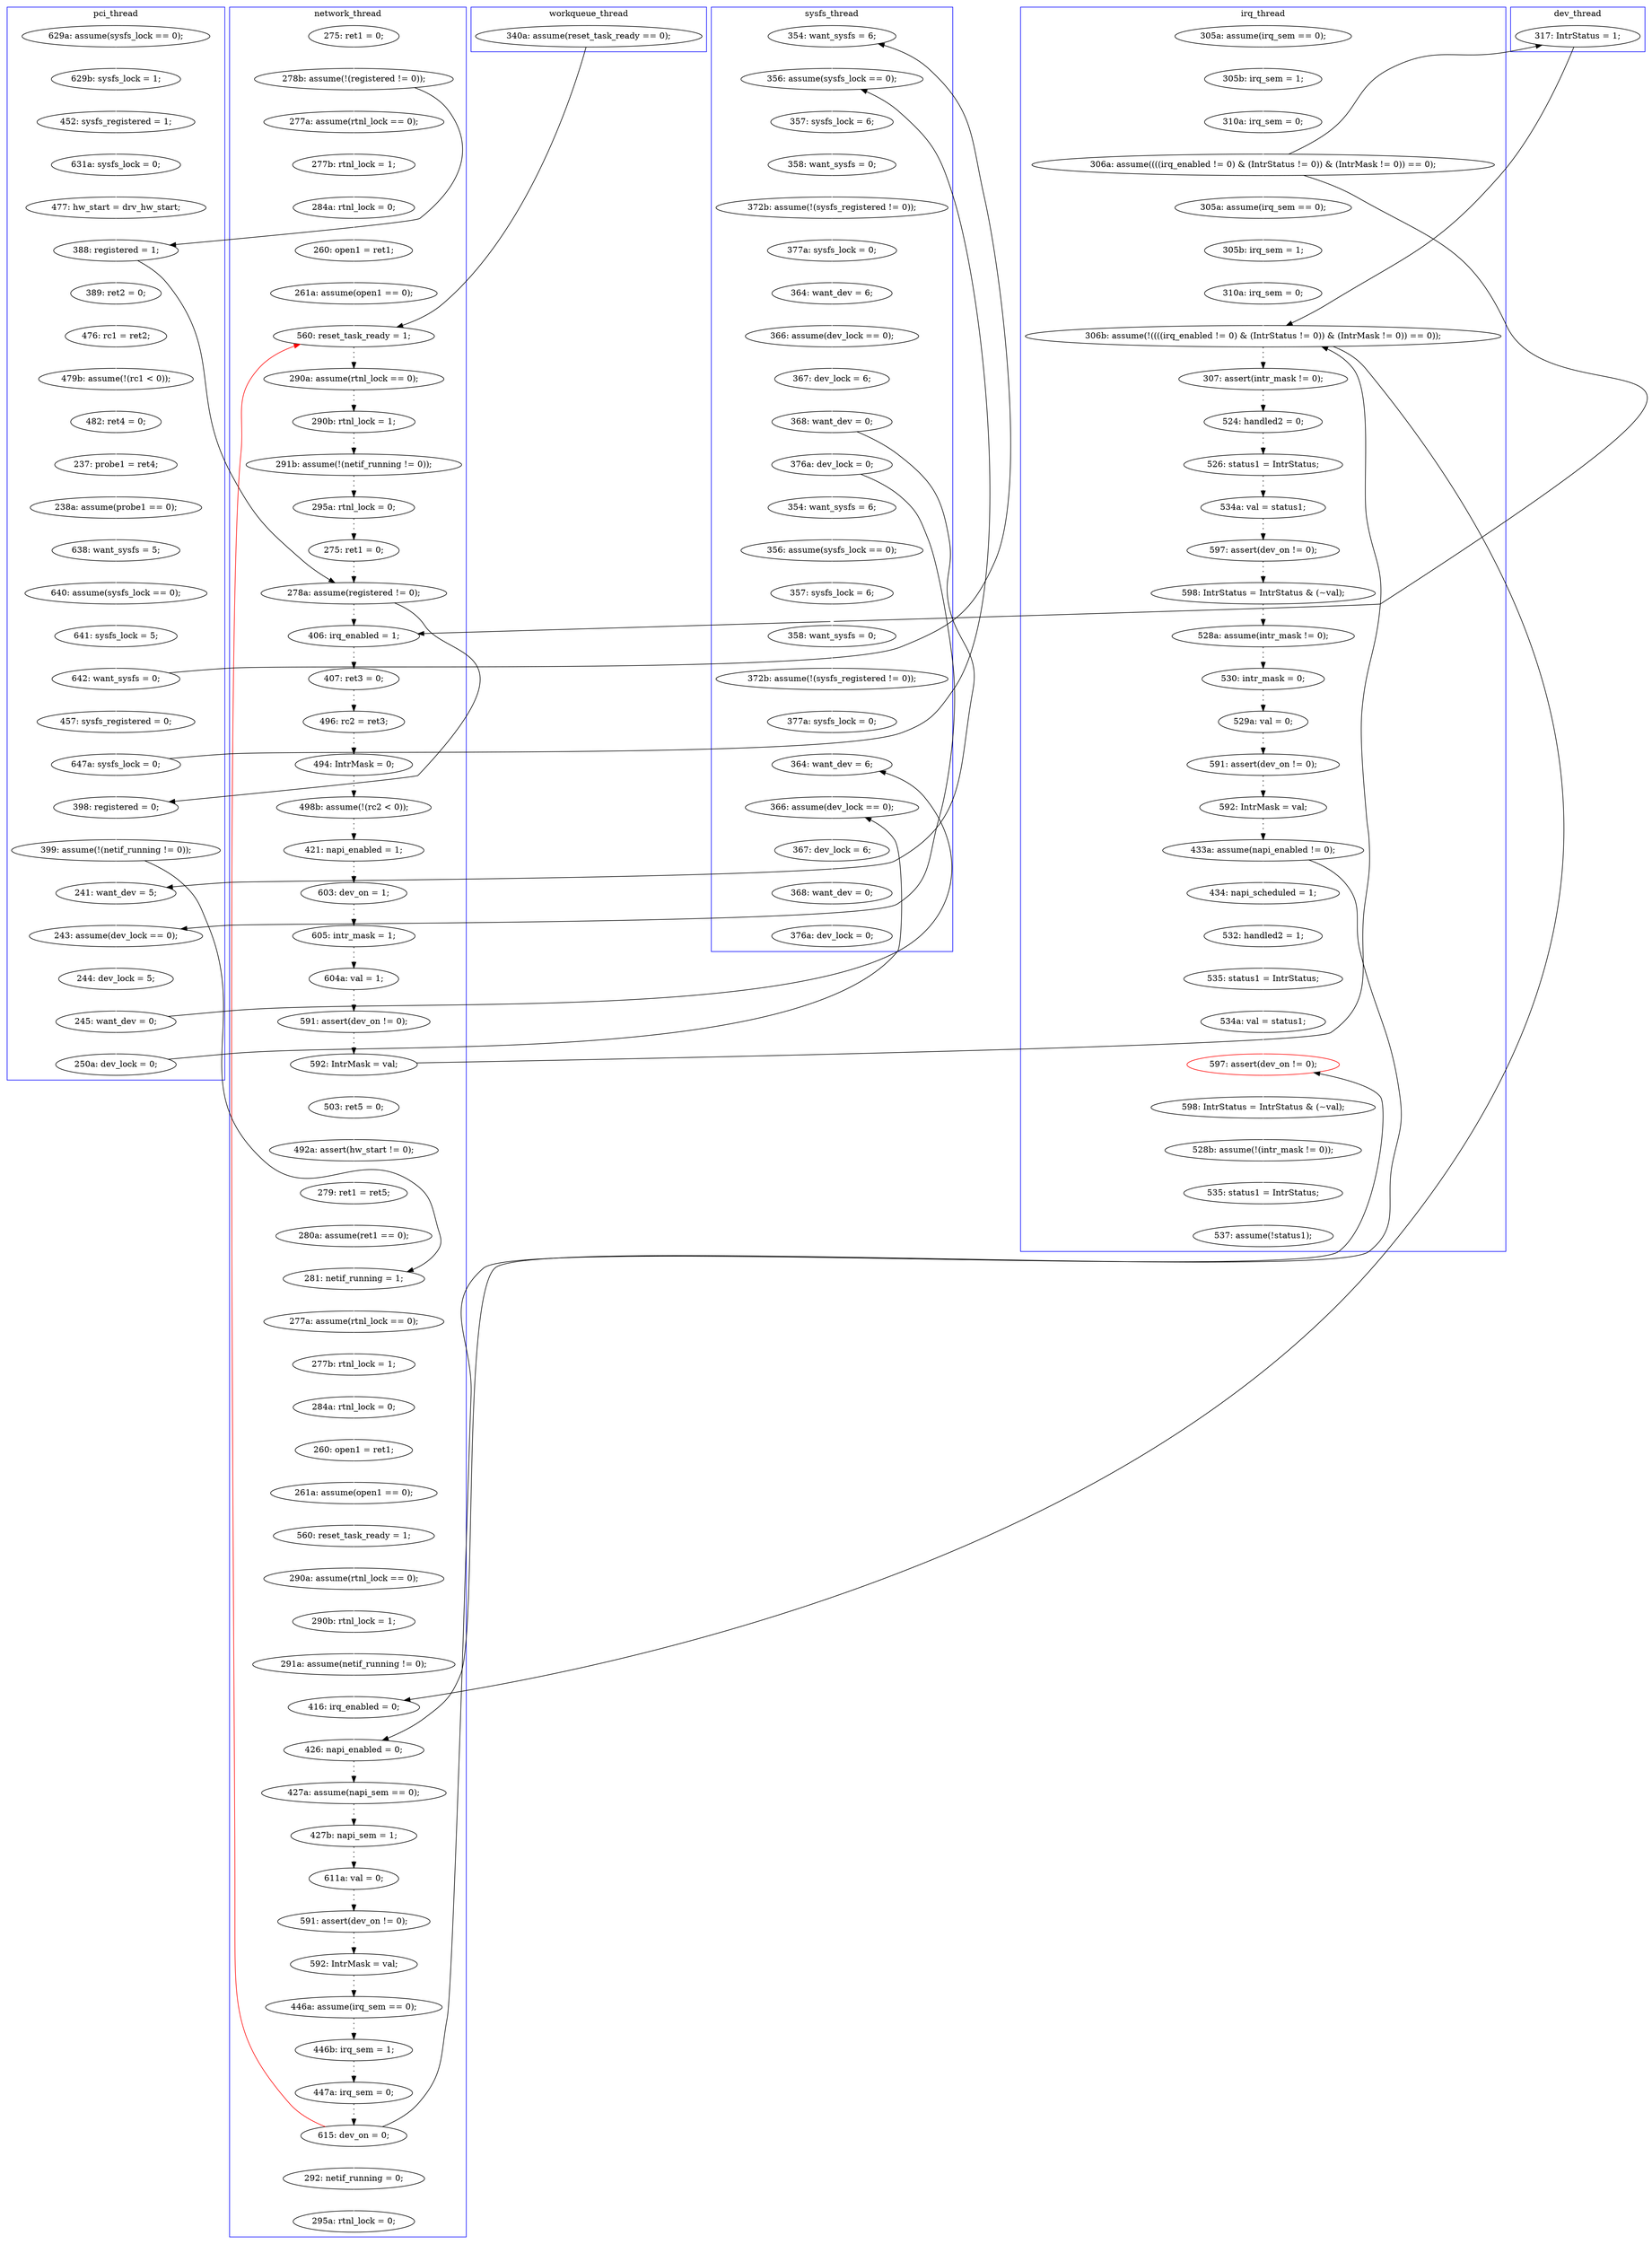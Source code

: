 digraph Counterexample {
	119 -> 229 [color = black, style = solid, constraint = false]
	43 -> 45 [color = white, style = solid]
	51 -> 145 [color = black, style = solid, constraint = false]
	188 -> 190 [color = white, style = solid]
	161 -> 162 [color = black, style = dotted]
	291 -> 100 [color = red, style = solid, constraint = false]
	45 -> 51 [color = white, style = solid]
	170 -> 174 [color = black, style = dotted]
	165 -> 167 [color = black, style = dotted]
	135 -> 161 [color = black, style = solid, constraint = false]
	61 -> 66 [color = white, style = solid]
	105 -> 108 [color = black, style = dotted]
	135 -> 200 [color = white, style = solid]
	217 -> 220 [color = black, style = dotted]
	68 -> 69 [color = white, style = solid]
	233 -> 234 [color = white, style = solid]
	252 -> 253 [color = white, style = solid]
	122 -> 123 [color = white, style = solid]
	265 -> 269 [color = white, style = solid]
	176 -> 178 [color = black, style = dotted]
	178 -> 179 [color = black, style = dotted]
	216 -> 236 [color = white, style = solid]
	31 -> 33 [color = white, style = solid]
	258 -> 260 [color = white, style = solid]
	313 -> 314 [color = white, style = solid]
	231 -> 232 [color = white, style = solid]
	81 -> 82 [color = white, style = solid]
	222 -> 225 [color = black, style = dotted]
	82 -> 85 [color = white, style = solid]
	276 -> 278 [color = black, style = dotted]
	58 -> 61 [color = white, style = solid]
	118 -> 119 [color = white, style = solid]
	52 -> 53 [color = white, style = solid]
	179 -> 204 [color = black, style = solid, constraint = false]
	191 -> 192 [color = white, style = solid]
	69 -> 79 [color = white, style = solid]
	288 -> 291 [color = black, style = dotted]
	112 -> 114 [color = white, style = solid]
	190 -> 191 [color = white, style = solid]
	131 -> 132 [color = white, style = solid]
	213 -> 215 [color = black, style = dotted]
	175 -> 176 [color = black, style = dotted]
	95 -> 100 [color = black, style = solid, constraint = false]
	125 -> 127 [color = white, style = solid]
	184 -> 185 [color = white, style = solid]
	133 -> 135 [color = white, style = solid]
	236 -> 252 [color = white, style = solid]
	154 -> 204 [color = black, style = solid, constraint = false]
	51 -> 52 [color = white, style = solid]
	108 -> 137 [color = black, style = dotted]
	57 -> 58 [color = white, style = solid]
	117 -> 118 [color = white, style = solid]
	226 -> 238 [color = black, style = dotted]
	74 -> 75 [color = white, style = solid]
	37 -> 41 [color = white, style = solid]
	127 -> 216 [color = white, style = solid]
	271 -> 276 [color = black, style = dotted]
	245 -> 250 [color = white, style = solid]
	303 -> 313 [color = white, style = solid]
	69 -> 98 [color = black, style = solid, constraint = false]
	270 -> 271 [color = black, style = dotted]
	167 -> 170 [color = black, style = dotted]
	254 -> 275 [color = white, style = solid]
	205 -> 210 [color = black, style = dotted]
	53 -> 56 [color = white, style = solid]
	193 -> 194 [color = white, style = solid]
	225 -> 226 [color = black, style = dotted]
	143 -> 145 [color = black, style = dotted]
	123 -> 124 [color = white, style = solid]
	67 -> 68 [color = white, style = solid]
	279 -> 285 [color = black, style = dotted]
	233 -> 236 [color = black, style = solid, constraint = false]
	110 -> 111 [color = white, style = solid]
	220 -> 221 [color = black, style = dotted]
	162 -> 163 [color = black, style = dotted]
	257 -> 258 [color = white, style = solid]
	33 -> 74 [color = white, style = solid]
	111 -> 112 [color = white, style = solid]
	197 -> 243 [color = white, style = solid]
	36 -> 37 [color = white, style = solid]
	135 -> 154 [color = black, style = solid, constraint = false]
	215 -> 217 [color = black, style = dotted]
	260 -> 265 [color = white, style = solid]
	278 -> 279 [color = black, style = dotted]
	200 -> 201 [color = white, style = solid]
	153 -> 181 [color = white, style = solid]
	192 -> 193 [color = white, style = solid]
	56 -> 57 [color = white, style = solid]
	114 -> 115 [color = white, style = solid]
	91 -> 110 [color = black, style = solid, constraint = false]
	137 -> 143 [color = black, style = dotted]
	238 -> 239 [color = white, style = solid]
	85 -> 100 [color = white, style = solid]
	120 -> 122 [color = white, style = solid]
	243 -> 257 [color = white, style = solid]
	185 -> 188 [color = white, style = solid]
	201 -> 202 [color = white, style = solid]
	291 -> 294 [color = white, style = solid]
	239 -> 242 [color = white, style = solid]
	194 -> 197 [color = white, style = solid]
	174 -> 175 [color = black, style = dotted]
	179 -> 183 [color = white, style = solid]
	285 -> 286 [color = black, style = dotted]
	229 -> 231 [color = white, style = solid]
	286 -> 288 [color = black, style = dotted]
	204 -> 265 [color = black, style = solid, constraint = false]
	234 -> 252 [color = black, style = solid, constraint = false]
	79 -> 91 [color = white, style = solid]
	232 -> 233 [color = white, style = solid]
	211 -> 213 [color = black, style = dotted]
	41 -> 43 [color = white, style = solid]
	66 -> 67 [color = white, style = solid]
	145 -> 161 [color = black, style = dotted]
	295 -> 297 [color = white, style = solid]
	145 -> 153 [color = black, style = solid, constraint = false]
	132 -> 133 [color = white, style = solid]
	297 -> 303 [color = white, style = solid]
	204 -> 205 [color = black, style = dotted]
	98 -> 110 [color = white, style = solid]
	104 -> 105 [color = black, style = dotted]
	294 -> 296 [color = white, style = solid]
	253 -> 254 [color = white, style = solid]
	202 -> 204 [color = white, style = solid]
	242 -> 245 [color = white, style = solid]
	221 -> 222 [color = black, style = dotted]
	238 -> 269 [color = black, style = solid, constraint = false]
	291 -> 295 [color = black, style = solid, constraint = false]
	250 -> 295 [color = white, style = solid]
	163 -> 165 [color = black, style = dotted]
	269 -> 270 [color = black, style = dotted]
	119 -> 120 [color = white, style = solid]
	210 -> 211 [color = black, style = dotted]
	181 -> 229 [color = white, style = solid]
	33 -> 51 [color = black, style = solid, constraint = false]
	100 -> 104 [color = black, style = dotted]
	115 -> 116 [color = white, style = solid]
	124 -> 125 [color = white, style = solid]
	120 -> 231 [color = black, style = solid, constraint = false]
	183 -> 184 [color = white, style = solid]
	75 -> 81 [color = white, style = solid]
	91 -> 153 [color = white, style = solid]
	116 -> 117 [color = white, style = solid]
	181 -> 190 [color = black, style = solid, constraint = false]
	subgraph cluster5 {
		label = workqueue_thread
		color = blue
		95  [label = "340a: assume(reset_task_ready == 0);"]
	}
	subgraph cluster7 {
		label = dev_thread
		color = blue
		154  [label = "317: IntrStatus = 1;"]
	}
	subgraph cluster1 {
		label = pci_thread
		color = blue
		233  [label = "245: want_dev = 0;"]
		79  [label = "457: sysfs_registered = 0;"]
		51  [label = "388: registered = 1;"]
		57  [label = "482: ret4 = 0;"]
		234  [label = "250a: dev_lock = 0;"]
		37  [label = "629b: sysfs_lock = 1;"]
		181  [label = "399: assume(!(netif_running != 0));"]
		91  [label = "647a: sysfs_lock = 0;"]
		43  [label = "631a: sysfs_lock = 0;"]
		67  [label = "640: assume(sysfs_lock == 0);"]
		231  [label = "243: assume(dev_lock == 0);"]
		232  [label = "244: dev_lock = 5;"]
		61  [label = "238a: assume(probe1 == 0);"]
		69  [label = "642: want_sysfs = 0;"]
		41  [label = "452: sysfs_registered = 1;"]
		229  [label = "241: want_dev = 5;"]
		56  [label = "479b: assume(!(rc1 < 0));"]
		68  [label = "641: sysfs_lock = 5;"]
		66  [label = "638: want_sysfs = 5;"]
		52  [label = "389: ret2 = 0;"]
		36  [label = "629a: assume(sysfs_lock == 0);"]
		153  [label = "398: registered = 0;"]
		53  [label = "476: rc1 = ret2;"]
		58  [label = "237: probe1 = ret4;"]
		45  [label = "477: hw_start = drv_hw_start;"]
	}
	subgraph cluster2 {
		label = network_thread
		color = blue
		137  [label = "295a: rtnl_lock = 0;"]
		269  [label = "426: napi_enabled = 0;"]
		190  [label = "281: netif_running = 1;"]
		276  [label = "611a: val = 0;"]
		82  [label = "260: open1 = ret1;"]
		265  [label = "416: irq_enabled = 0;"]
		288  [label = "447a: irq_sem = 0;"]
		294  [label = "292: netif_running = 0;"]
		285  [label = "446a: assume(irq_sem == 0);"]
		162  [label = "407: ret3 = 0;"]
		183  [label = "503: ret5 = 0;"]
		260  [label = "291a: assume(netif_running != 0);"]
		291  [label = "615: dev_on = 0;"]
		178  [label = "591: assert(dev_on != 0);"]
		165  [label = "494: IntrMask = 0;"]
		81  [label = "284a: rtnl_lock = 0;"]
		175  [label = "605: intr_mask = 1;"]
		184  [label = "492a: assert(hw_start != 0);"]
		191  [label = "277a: assume(rtnl_lock == 0);"]
		188  [label = "280a: assume(ret1 == 0);"]
		270  [label = "427a: assume(napi_sem == 0);"]
		85  [label = "261a: assume(open1 == 0);"]
		192  [label = "277b: rtnl_lock = 1;"]
		74  [label = "277a: assume(rtnl_lock == 0);"]
		243  [label = "560: reset_task_ready = 1;"]
		31  [label = "275: ret1 = 0;"]
		197  [label = "261a: assume(open1 == 0);"]
		104  [label = "290a: assume(rtnl_lock == 0);"]
		170  [label = "421: napi_enabled = 1;"]
		174  [label = "603: dev_on = 1;"]
		258  [label = "290b: rtnl_lock = 1;"]
		193  [label = "284a: rtnl_lock = 0;"]
		143  [label = "275: ret1 = 0;"]
		176  [label = "604a: val = 1;"]
		194  [label = "260: open1 = ret1;"]
		271  [label = "427b: napi_sem = 1;"]
		278  [label = "591: assert(dev_on != 0);"]
		75  [label = "277b: rtnl_lock = 1;"]
		100  [label = "560: reset_task_ready = 1;"]
		286  [label = "446b: irq_sem = 1;"]
		257  [label = "290a: assume(rtnl_lock == 0);"]
		296  [label = "295a: rtnl_lock = 0;"]
		33  [label = "278b: assume(!(registered != 0));"]
		163  [label = "496: rc2 = ret3;"]
		279  [label = "592: IntrMask = val;"]
		161  [label = "406: irq_enabled = 1;"]
		145  [label = "278a: assume(registered != 0);"]
		167  [label = "498b: assume(!(rc2 < 0));"]
		179  [label = "592: IntrMask = val;"]
		185  [label = "279: ret1 = ret5;"]
		105  [label = "290b: rtnl_lock = 1;"]
		108  [label = "291b: assume(!(netif_running != 0));"]
	}
	subgraph cluster6 {
		label = sysfs_thread
		color = blue
		252  [label = "366: assume(dev_lock == 0);"]
		254  [label = "368: want_dev = 0;"]
		117  [label = "366: assume(dev_lock == 0);"]
		118  [label = "367: dev_lock = 6;"]
		216  [label = "377a: sysfs_lock = 0;"]
		116  [label = "364: want_dev = 6;"]
		111  [label = "357: sysfs_lock = 6;"]
		120  [label = "376a: dev_lock = 0;"]
		114  [label = "372b: assume(!(sysfs_registered != 0));"]
		110  [label = "356: assume(sysfs_lock == 0);"]
		123  [label = "356: assume(sysfs_lock == 0);"]
		115  [label = "377a: sysfs_lock = 0;"]
		112  [label = "358: want_sysfs = 0;"]
		124  [label = "357: sysfs_lock = 6;"]
		98  [label = "354: want_sysfs = 6;"]
		119  [label = "368: want_dev = 0;"]
		127  [label = "372b: assume(!(sysfs_registered != 0));"]
		253  [label = "367: dev_lock = 6;"]
		275  [label = "376a: dev_lock = 0;"]
		122  [label = "354: want_sysfs = 6;"]
		236  [label = "364: want_dev = 6;"]
		125  [label = "358: want_sysfs = 0;"]
	}
	subgraph cluster3 {
		label = irq_thread
		color = blue
		220  [label = "528a: assume(intr_mask != 0);"]
		133  [label = "310a: irq_sem = 0;"]
		303  [label = "528b: assume(!(intr_mask != 0));"]
		215  [label = "597: assert(dev_on != 0);"]
		213  [label = "534a: val = status1;"]
		221  [label = "530: intr_mask = 0;"]
		204  [label = "306b: assume(!((((irq_enabled != 0) & (IntrStatus != 0)) & (IntrMask != 0)) == 0));"]
		202  [label = "310a: irq_sem = 0;"]
		295  [label = "597: assert(dev_on != 0);", color = red]
		132  [label = "305b: irq_sem = 1;"]
		201  [label = "305b: irq_sem = 1;"]
		314  [label = "537: assume(!status1);"]
		238  [label = "433a: assume(napi_enabled != 0);"]
		211  [label = "526: status1 = IntrStatus;"]
		226  [label = "592: IntrMask = val;"]
		297  [label = "598: IntrStatus = IntrStatus & (~val);"]
		200  [label = "305a: assume(irq_sem == 0);"]
		210  [label = "524: handled2 = 0;"]
		245  [label = "535: status1 = IntrStatus;"]
		222  [label = "529a: val = 0;"]
		131  [label = "305a: assume(irq_sem == 0);"]
		250  [label = "534a: val = status1;"]
		217  [label = "598: IntrStatus = IntrStatus & (~val);"]
		242  [label = "532: handled2 = 1;"]
		205  [label = "307: assert(intr_mask != 0);"]
		239  [label = "434: napi_scheduled = 1;"]
		313  [label = "535: status1 = IntrStatus;"]
		225  [label = "591: assert(dev_on != 0);"]
		135  [label = "306a: assume((((irq_enabled != 0) & (IntrStatus != 0)) & (IntrMask != 0)) == 0);"]
	}
}